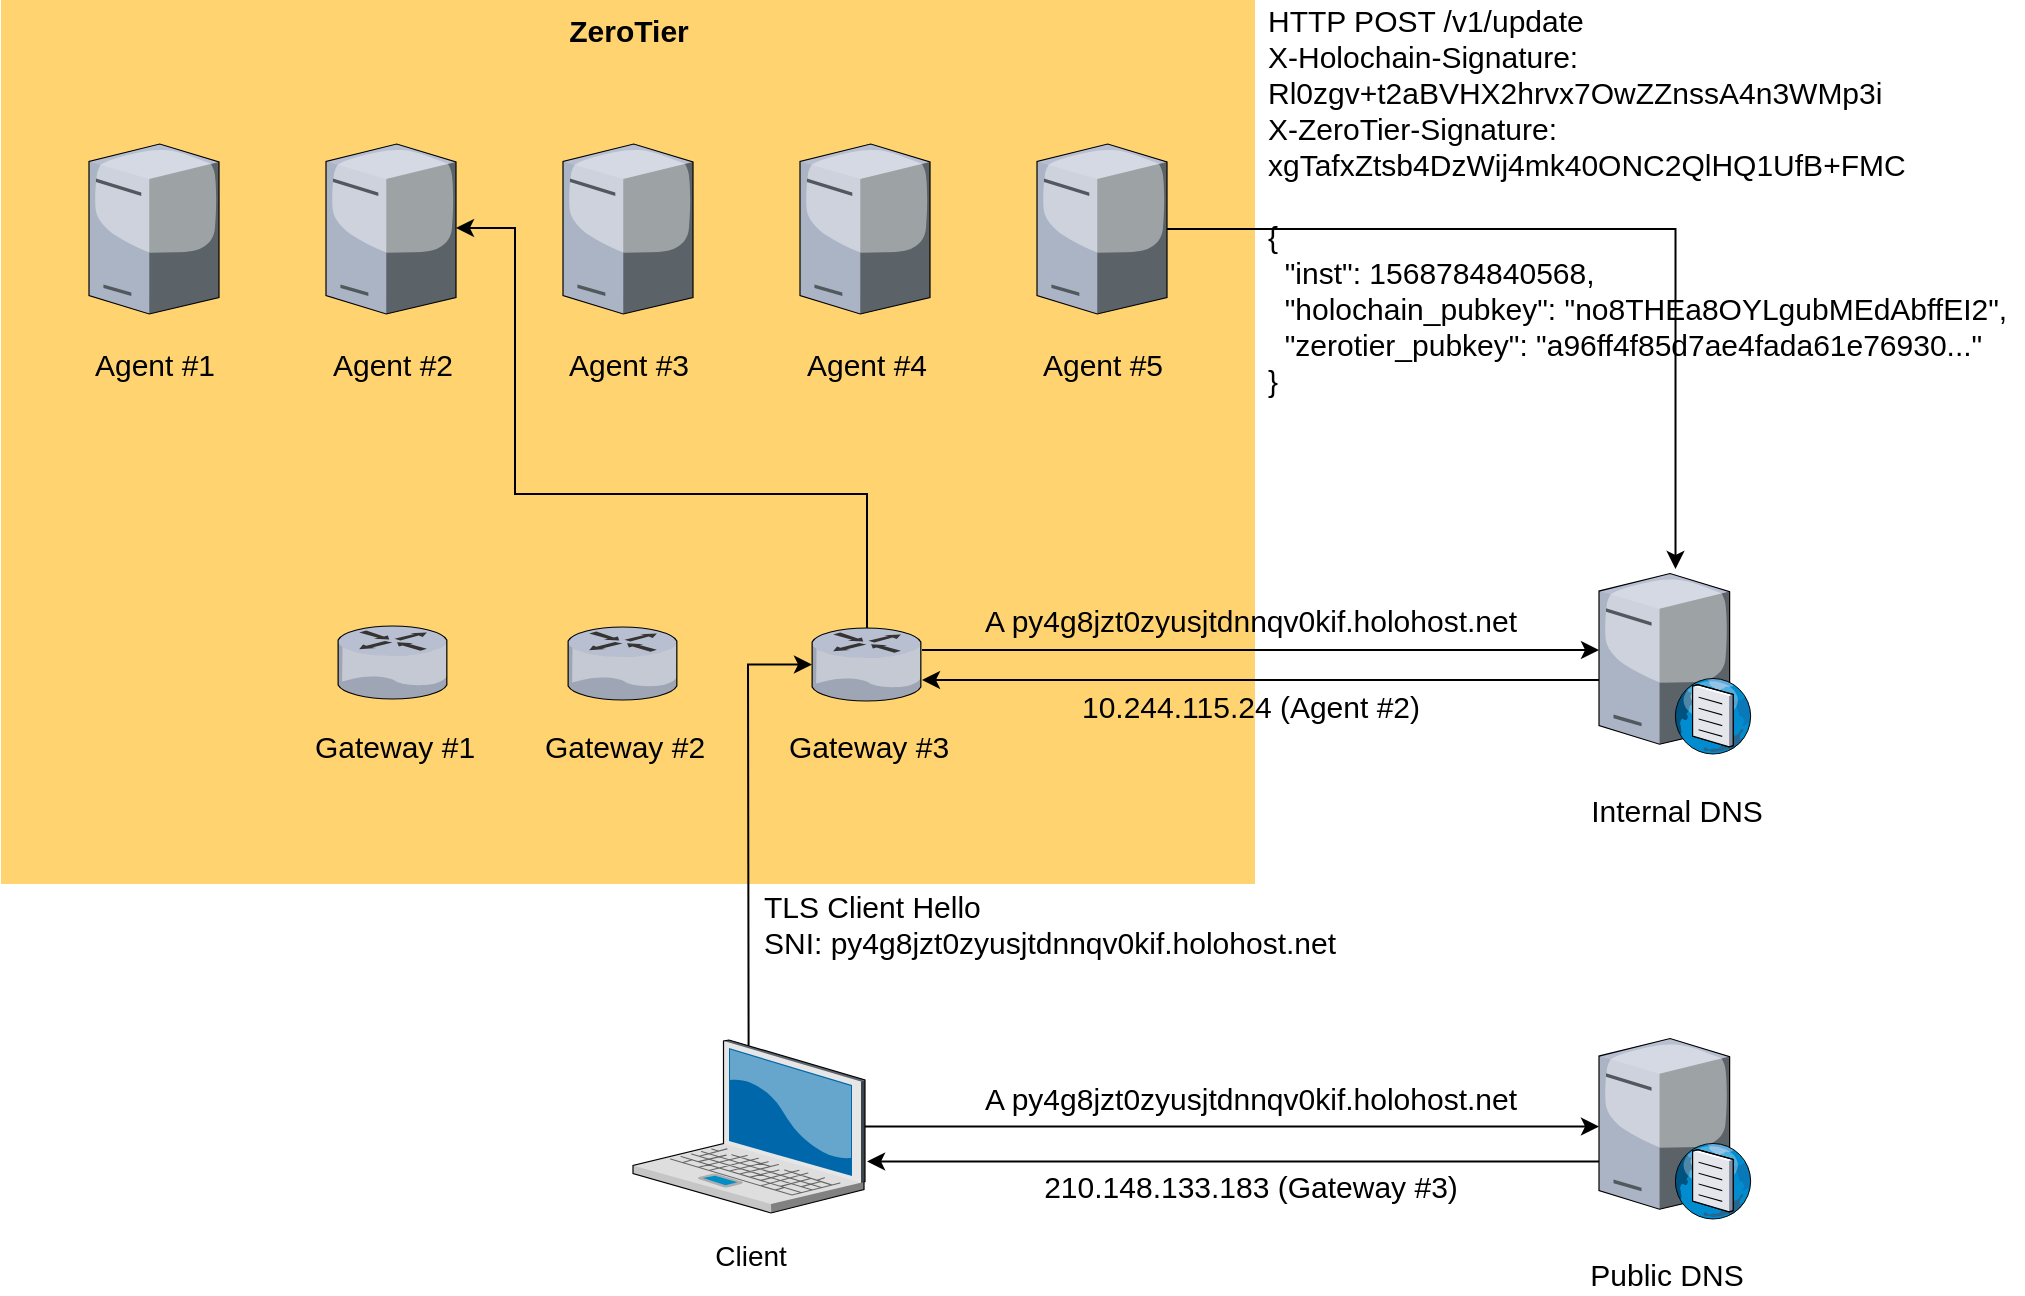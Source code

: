 <mxfile pages="1" version="11.2.9" type="device"><diagram name="Page-1" id="e3a06f82-3646-2815-327d-82caf3d4e204"><mxGraphModel dx="1363" dy="713" grid="1" gridSize="10" guides="1" tooltips="1" connect="1" arrows="1" fold="1" page="1" pageScale="1.5" pageWidth="827" pageHeight="583" background="none" math="0" shadow="0"><root><mxCell id="0" style=";html=1;"/><mxCell id="1" style=";html=1;" parent="0"/><mxCell id="6a7d8f32e03d9370-57" value="&lt;font style=&quot;font-size: 15px&quot;&gt;&lt;b&gt;ZeroTier&lt;/b&gt;&lt;/font&gt;" style="whiteSpace=wrap;html=1;fillColor=#FFD470;gradientColor=none;fontSize=14;strokeColor=none;verticalAlign=top;" parent="1" vertex="1"><mxGeometry x="84.5" y="113" width="627" height="442" as="geometry"/></mxCell><mxCell id="1lCHDN0YgHNRlL2wWApy-53" style="edgeStyle=orthogonalEdgeStyle;rounded=0;orthogonalLoop=1;jettySize=auto;html=1;fontSize=15;" parent="1" source="6a7d8f32e03d9370-1" target="1lCHDN0YgHNRlL2wWApy-51" edge="1"><mxGeometry relative="1" as="geometry"/></mxCell><mxCell id="1lCHDN0YgHNRlL2wWApy-58" style="edgeStyle=orthogonalEdgeStyle;rounded=0;orthogonalLoop=1;jettySize=auto;html=1;fontFamily=Lucida Console;fontSize=15;exitX=0.498;exitY=0.037;exitDx=0;exitDy=0;exitPerimeter=0;" parent="1" source="6a7d8f32e03d9370-1" target="1lCHDN0YgHNRlL2wWApy-36" edge="1"><mxGeometry relative="1" as="geometry"><mxPoint x="458" y="633" as="sourcePoint"/><Array as="points"><mxPoint x="458" y="633"/><mxPoint x="458" y="445"/></Array></mxGeometry></mxCell><mxCell id="6a7d8f32e03d9370-1" value="" style="verticalLabelPosition=bottom;aspect=fixed;html=1;verticalAlign=top;strokeColor=none;shape=mxgraph.citrix.laptop_2;fillColor=#66B2FF;gradientColor=#0066CC;fontSize=14;" parent="1" vertex="1"><mxGeometry x="400.5" y="633" width="116" height="86.5" as="geometry"/></mxCell><mxCell id="1lCHDN0YgHNRlL2wWApy-5" value="" style="verticalLabelPosition=bottom;aspect=fixed;html=1;verticalAlign=top;strokeColor=none;align=center;outlineConnect=0;shape=mxgraph.citrix.tower_server;" parent="1" vertex="1"><mxGeometry x="128.5" y="185" width="65" height="85" as="geometry"/></mxCell><mxCell id="1lCHDN0YgHNRlL2wWApy-6" value="" style="verticalLabelPosition=bottom;aspect=fixed;html=1;verticalAlign=top;strokeColor=none;align=center;outlineConnect=0;shape=mxgraph.citrix.tower_server;" parent="1" vertex="1"><mxGeometry x="247" y="185" width="65" height="85" as="geometry"/></mxCell><mxCell id="1lCHDN0YgHNRlL2wWApy-8" value="" style="verticalLabelPosition=bottom;aspect=fixed;html=1;verticalAlign=top;strokeColor=none;align=center;outlineConnect=0;shape=mxgraph.citrix.tower_server;" parent="1" vertex="1"><mxGeometry x="365.5" y="185" width="65" height="85" as="geometry"/></mxCell><mxCell id="1lCHDN0YgHNRlL2wWApy-11" value="" style="verticalLabelPosition=bottom;aspect=fixed;html=1;verticalAlign=top;strokeColor=none;align=center;outlineConnect=0;shape=mxgraph.citrix.tower_server;" parent="1" vertex="1"><mxGeometry x="484" y="185" width="65" height="85" as="geometry"/></mxCell><mxCell id="1lCHDN0YgHNRlL2wWApy-74" style="edgeStyle=orthogonalEdgeStyle;rounded=0;orthogonalLoop=1;jettySize=auto;html=1;fontFamily=Lucida Console;fontSize=15;" parent="1" source="1lCHDN0YgHNRlL2wWApy-12" target="1lCHDN0YgHNRlL2wWApy-14" edge="1"><mxGeometry relative="1" as="geometry"/></mxCell><mxCell id="1lCHDN0YgHNRlL2wWApy-12" value="" style="verticalLabelPosition=bottom;aspect=fixed;html=1;verticalAlign=top;strokeColor=none;align=center;outlineConnect=0;shape=mxgraph.citrix.tower_server;" parent="1" vertex="1"><mxGeometry x="602.5" y="185" width="65" height="85" as="geometry"/></mxCell><mxCell id="1lCHDN0YgHNRlL2wWApy-21" value="" style="group" parent="1" vertex="1" connectable="0"><mxGeometry x="872" y="397.5" width="100" height="130" as="geometry"/></mxCell><mxCell id="1lCHDN0YgHNRlL2wWApy-14" value="" style="verticalLabelPosition=bottom;aspect=fixed;html=1;verticalAlign=top;strokeColor=none;align=center;outlineConnect=0;shape=mxgraph.citrix.dns_server;" parent="1lCHDN0YgHNRlL2wWApy-21" vertex="1"><mxGeometry x="11.5" width="76.5" height="92.5" as="geometry"/></mxCell><mxCell id="1lCHDN0YgHNRlL2wWApy-17" value="Internal DNS" style="text;html=1;resizable=0;autosize=1;align=center;verticalAlign=middle;points=[];fillColor=none;strokeColor=none;rounded=0;fontSize=15;" parent="1lCHDN0YgHNRlL2wWApy-21" vertex="1"><mxGeometry y="110" width="100" height="20" as="geometry"/></mxCell><mxCell id="1lCHDN0YgHNRlL2wWApy-24" value="Agent #1" style="text;html=1;resizable=0;autosize=1;align=center;verticalAlign=middle;points=[];fillColor=none;strokeColor=none;rounded=0;fontSize=15;" parent="1" vertex="1"><mxGeometry x="121" y="285" width="80" height="20" as="geometry"/></mxCell><mxCell id="1lCHDN0YgHNRlL2wWApy-25" value="Agent #2" style="text;html=1;resizable=0;autosize=1;align=center;verticalAlign=middle;points=[];fillColor=none;strokeColor=none;rounded=0;fontSize=15;" parent="1" vertex="1"><mxGeometry x="239.5" y="285" width="80" height="20" as="geometry"/></mxCell><mxCell id="1lCHDN0YgHNRlL2wWApy-26" value="Agent #3" style="text;html=1;resizable=0;autosize=1;align=center;verticalAlign=middle;points=[];fillColor=none;strokeColor=none;rounded=0;fontSize=15;" parent="1" vertex="1"><mxGeometry x="358" y="285" width="80" height="20" as="geometry"/></mxCell><mxCell id="1lCHDN0YgHNRlL2wWApy-27" value="Agent #4" style="text;html=1;resizable=0;autosize=1;align=center;verticalAlign=middle;points=[];fillColor=none;strokeColor=none;rounded=0;fontSize=15;" parent="1" vertex="1"><mxGeometry x="476.5" y="285" width="80" height="20" as="geometry"/></mxCell><mxCell id="1lCHDN0YgHNRlL2wWApy-28" value="Agent #5" style="text;html=1;resizable=0;autosize=1;align=center;verticalAlign=middle;points=[];fillColor=none;strokeColor=none;rounded=0;fontSize=15;" parent="1" vertex="1"><mxGeometry x="595" y="285" width="80" height="20" as="geometry"/></mxCell><mxCell id="1lCHDN0YgHNRlL2wWApy-31" value="" style="verticalLabelPosition=bottom;aspect=fixed;html=1;verticalAlign=top;strokeColor=none;align=center;outlineConnect=0;shape=mxgraph.citrix.router;fontSize=15;" parent="1" vertex="1"><mxGeometry x="253" y="426" width="55" height="36.5" as="geometry"/></mxCell><mxCell id="1lCHDN0YgHNRlL2wWApy-32" value="Gateway #1" style="text;html=1;resizable=0;autosize=1;align=center;verticalAlign=middle;points=[];fillColor=none;strokeColor=none;rounded=0;fontSize=15;" parent="1" vertex="1"><mxGeometry x="235.5" y="476" width="90" height="20" as="geometry"/></mxCell><mxCell id="1lCHDN0YgHNRlL2wWApy-34" value="" style="verticalLabelPosition=bottom;aspect=fixed;html=1;verticalAlign=top;strokeColor=none;align=center;outlineConnect=0;shape=mxgraph.citrix.router;fontSize=15;" parent="1" vertex="1"><mxGeometry x="368" y="426.5" width="55" height="36.5" as="geometry"/></mxCell><mxCell id="1lCHDN0YgHNRlL2wWApy-35" value="Gateway #2" style="text;html=1;resizable=0;autosize=1;align=center;verticalAlign=middle;points=[];fillColor=none;strokeColor=none;rounded=0;fontSize=15;" parent="1" vertex="1"><mxGeometry x="350.5" y="476" width="90" height="20" as="geometry"/></mxCell><mxCell id="1lCHDN0YgHNRlL2wWApy-63" style="edgeStyle=orthogonalEdgeStyle;rounded=0;orthogonalLoop=1;jettySize=auto;html=1;fontFamily=Lucida Console;fontSize=15;" parent="1" source="1lCHDN0YgHNRlL2wWApy-36" target="1lCHDN0YgHNRlL2wWApy-14" edge="1"><mxGeometry relative="1" as="geometry"><Array as="points"><mxPoint x="717" y="438"/><mxPoint x="717" y="438"/></Array></mxGeometry></mxCell><mxCell id="1lCHDN0YgHNRlL2wWApy-69" style="edgeStyle=orthogonalEdgeStyle;rounded=0;orthogonalLoop=1;jettySize=auto;html=1;fontFamily=Lucida Console;fontSize=15;" parent="1" source="1lCHDN0YgHNRlL2wWApy-36" target="1lCHDN0YgHNRlL2wWApy-6" edge="1"><mxGeometry relative="1" as="geometry"><Array as="points"><mxPoint x="517.5" y="360"/><mxPoint x="341.5" y="360"/><mxPoint x="341.5" y="227"/></Array></mxGeometry></mxCell><mxCell id="1lCHDN0YgHNRlL2wWApy-36" value="" style="verticalLabelPosition=bottom;aspect=fixed;html=1;verticalAlign=top;strokeColor=none;align=center;outlineConnect=0;shape=mxgraph.citrix.router;fontSize=15;" parent="1" vertex="1"><mxGeometry x="490" y="427" width="55" height="36.5" as="geometry"/></mxCell><mxCell id="1lCHDN0YgHNRlL2wWApy-37" value="Gateway #3" style="text;html=1;resizable=0;autosize=1;align=center;verticalAlign=middle;points=[];fillColor=none;strokeColor=none;rounded=0;fontSize=15;" parent="1" vertex="1"><mxGeometry x="472.5" y="476" width="90" height="20" as="geometry"/></mxCell><mxCell id="1lCHDN0YgHNRlL2wWApy-50" value="" style="group" parent="1" vertex="1" connectable="0"><mxGeometry x="872" y="630" width="100" height="130" as="geometry"/></mxCell><mxCell id="1lCHDN0YgHNRlL2wWApy-51" value="" style="verticalLabelPosition=bottom;aspect=fixed;html=1;verticalAlign=top;strokeColor=none;align=center;outlineConnect=0;shape=mxgraph.citrix.dns_server;" parent="1lCHDN0YgHNRlL2wWApy-50" vertex="1"><mxGeometry x="11.5" width="76.5" height="92.5" as="geometry"/></mxCell><mxCell id="1lCHDN0YgHNRlL2wWApy-52" value="Public DNS" style="text;html=1;resizable=0;autosize=1;align=center;verticalAlign=middle;points=[];fillColor=none;strokeColor=none;rounded=0;fontSize=15;" parent="1lCHDN0YgHNRlL2wWApy-50" vertex="1"><mxGeometry y="110" width="90" height="20" as="geometry"/></mxCell><mxCell id="1lCHDN0YgHNRlL2wWApy-54" value="&lt;span style=&quot;font-size: 14px&quot;&gt;Client&lt;/span&gt;" style="text;html=1;resizable=0;autosize=1;align=center;verticalAlign=middle;points=[];fillColor=none;strokeColor=none;rounded=0;fontSize=15;" parent="1" vertex="1"><mxGeometry x="433.5" y="730" width="50" height="20" as="geometry"/></mxCell><mxCell id="1lCHDN0YgHNRlL2wWApy-55" style="edgeStyle=orthogonalEdgeStyle;rounded=0;orthogonalLoop=1;jettySize=auto;html=1;fontSize=15;entryX=1.009;entryY=0.702;entryDx=0;entryDy=0;entryPerimeter=0;" parent="1" source="1lCHDN0YgHNRlL2wWApy-51" target="6a7d8f32e03d9370-1" edge="1"><mxGeometry relative="1" as="geometry"><mxPoint x="518" y="693" as="targetPoint"/><Array as="points"><mxPoint x="700" y="694"/></Array></mxGeometry></mxCell><mxCell id="1lCHDN0YgHNRlL2wWApy-56" value="A py4g8jzt0zyusjtdnnqv0kif.holohost.net" style="text;html=1;resizable=0;autosize=1;align=center;verticalAlign=middle;points=[];fillColor=none;strokeColor=none;rounded=0;fontSize=15;" parent="1" vertex="1"><mxGeometry x="563.5" y="652" width="290" height="20" as="geometry"/></mxCell><mxCell id="1lCHDN0YgHNRlL2wWApy-57" value="210.148.133.183 (Gateway #3)" style="text;html=1;resizable=0;autosize=1;align=center;verticalAlign=middle;points=[];fillColor=none;strokeColor=none;rounded=0;fontSize=15;" parent="1" vertex="1"><mxGeometry x="603.5" y="696" width="210" height="20" as="geometry"/></mxCell><mxCell id="1lCHDN0YgHNRlL2wWApy-60" value="&lt;font face=&quot;Helvetica&quot;&gt;TLS Client Hello&lt;br&gt;SNI:&amp;nbsp;py4g8jzt0zyusjtdnnqv0kif.holohost.net&lt;/font&gt;" style="text;html=1;resizable=0;autosize=1;align=left;verticalAlign=middle;points=[];fillColor=none;strokeColor=none;rounded=0;fontFamily=Lucida Console;fontSize=15;" parent="1" vertex="1"><mxGeometry x="464" y="555" width="300" height="40" as="geometry"/></mxCell><mxCell id="1lCHDN0YgHNRlL2wWApy-66" value="A py4g8jzt0zyusjtdnnqv0kif.holohost.net" style="text;html=1;resizable=0;autosize=1;align=center;verticalAlign=middle;points=[];fillColor=none;strokeColor=none;rounded=0;fontSize=15;" parent="1" vertex="1"><mxGeometry x="563.5" y="413" width="290" height="20" as="geometry"/></mxCell><mxCell id="1lCHDN0YgHNRlL2wWApy-67" style="edgeStyle=orthogonalEdgeStyle;rounded=0;orthogonalLoop=1;jettySize=auto;html=1;fontFamily=Lucida Console;fontSize=15;" parent="1" source="1lCHDN0YgHNRlL2wWApy-14" target="1lCHDN0YgHNRlL2wWApy-36" edge="1"><mxGeometry relative="1" as="geometry"><mxPoint x="722" y="473" as="targetPoint"/><Array as="points"><mxPoint x="842" y="453"/><mxPoint x="842" y="453"/></Array></mxGeometry></mxCell><mxCell id="1lCHDN0YgHNRlL2wWApy-68" value="10.244.115.24 (Agent #2)" style="text;html=1;resizable=0;autosize=1;align=center;verticalAlign=middle;points=[];fillColor=none;strokeColor=none;rounded=0;fontSize=15;" parent="1" vertex="1"><mxGeometry x="618.5" y="456" width="180" height="20" as="geometry"/></mxCell><mxCell id="1lCHDN0YgHNRlL2wWApy-75" value="&lt;font face=&quot;Helvetica&quot;&gt;HTTP POST /v1/update&lt;br&gt;X-Holochain-Signature:&lt;br&gt;Rl0zgv+t2aBVHX2hrvx7OwZZnssA4n3WMp3i&lt;br&gt;X-ZeroTier-Signature:&lt;br&gt;xgTafxZtsb4DzWij4mk40ONC2QlHQ1UfB+FMC&lt;br&gt;&lt;br&gt;{&lt;br&gt;&amp;nbsp; &quot;inst&quot;: 1568784840568,&lt;br&gt;&amp;nbsp; &quot;holochain_pubkey&quot;: &quot;no8THEa8OYLgubMEdAbffEI2&quot;,&lt;br&gt;&amp;nbsp; &quot;zerotier_pubkey&quot;: &quot;a96ff4f85d7ae4fada61e76930...&quot;&lt;br&gt;}&lt;/font&gt;" style="text;html=1;resizable=0;autosize=1;align=left;verticalAlign=middle;points=[];fillColor=none;strokeColor=none;rounded=0;fontFamily=Lucida Console;fontSize=15;" parent="1" vertex="1"><mxGeometry x="715.5" y="113" width="380" height="200" as="geometry"/></mxCell></root></mxGraphModel></diagram></mxfile>